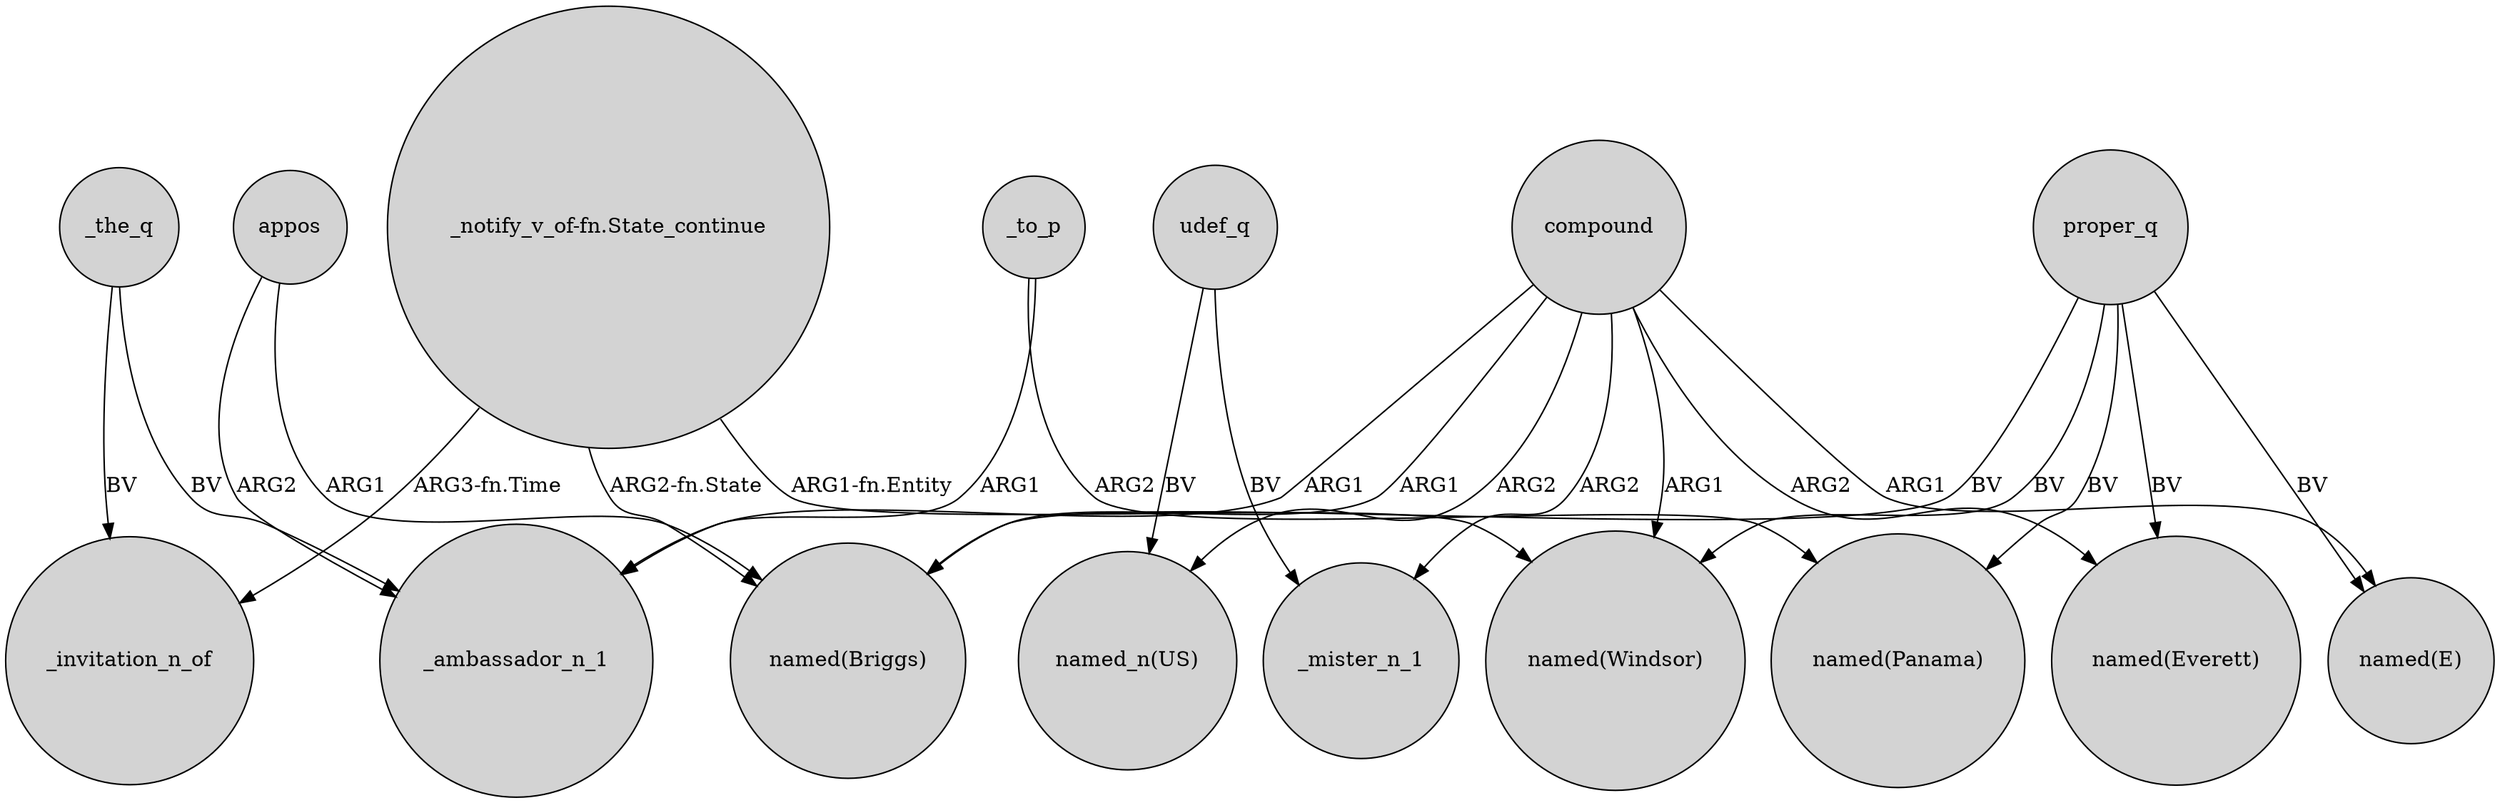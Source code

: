 digraph {
	node [shape=circle style=filled]
	appos -> _ambassador_n_1 [label=ARG2]
	compound -> _mister_n_1 [label=ARG2]
	"_notify_v_of-fn.State_continue" -> _invitation_n_of [label="ARG3-fn.Time"]
	proper_q -> "named(Windsor)" [label=BV]
	compound -> "named(Windsor)" [label=ARG1]
	compound -> "named(E)" [label=ARG1]
	udef_q -> _mister_n_1 [label=BV]
	compound -> _ambassador_n_1 [label=ARG1]
	"_notify_v_of-fn.State_continue" -> "named(Windsor)" [label="ARG1-fn.Entity"]
	"_notify_v_of-fn.State_continue" -> "named(Briggs)" [label="ARG2-fn.State"]
	_the_q -> _invitation_n_of [label=BV]
	_to_p -> _ambassador_n_1 [label=ARG1]
	compound -> "named(Briggs)" [label=ARG1]
	appos -> "named(Briggs)" [label=ARG1]
	proper_q -> "named(Panama)" [label=BV]
	_the_q -> _ambassador_n_1 [label=BV]
	_to_p -> "named(Panama)" [label=ARG2]
	proper_q -> "named(Everett)" [label=BV]
	compound -> "named(Everett)" [label=ARG2]
	proper_q -> "named(Briggs)" [label=BV]
	compound -> "named_n(US)" [label=ARG2]
	udef_q -> "named_n(US)" [label=BV]
	proper_q -> "named(E)" [label=BV]
}
